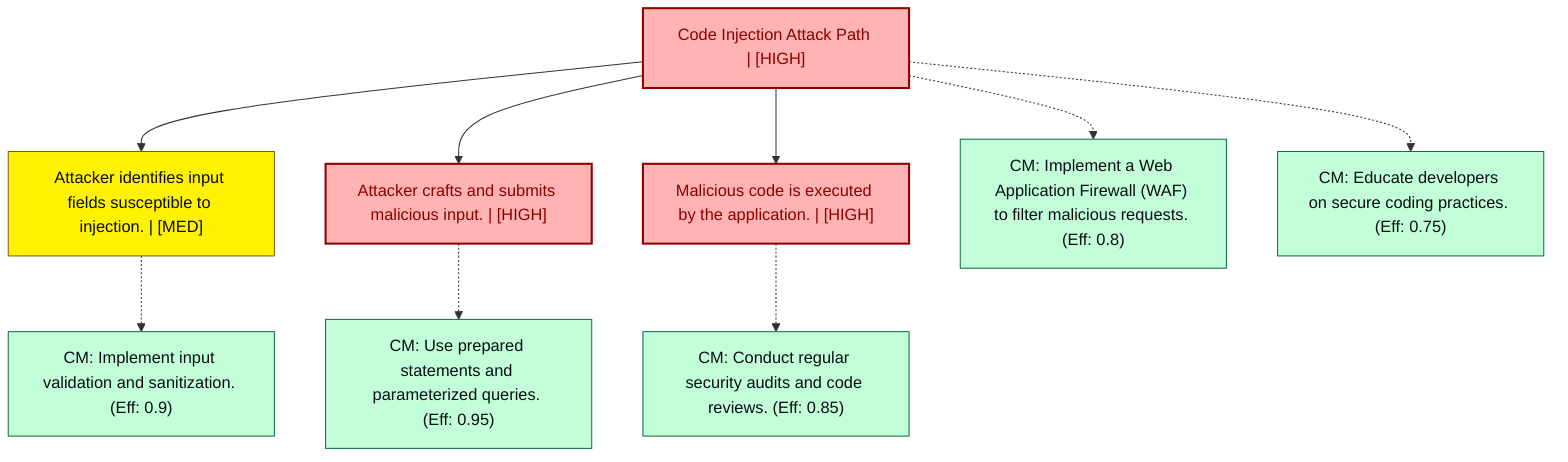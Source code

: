 graph TB
  node_01K65RAKMX5MKVJ7ZPHNZTRM85["Code Injection Attack Path | [HIGH]"]:::highRisk
  node_01K65RAKMX5MKVJ7ZPHNZTRM85-1["Attacker identifies input fields susceptible to injection. | [MED]"]:::mediumRisk
  node_01K65RAKMX5MKVJ7ZPHNZTRM85-1_cm_0["CM: Implement input validation and sanitization. (Eff: 0.9)"]:::countermeasure
  node_01K65RAKMX5MKVJ7ZPHNZTRM85-2["Attacker crafts and submits malicious input. | [HIGH]"]:::highRisk
  node_01K65RAKMX5MKVJ7ZPHNZTRM85-2_cm_0["CM: Use prepared statements and parameterized queries. (Eff: 0.95)"]:::countermeasure
  node_01K65RAKMX5MKVJ7ZPHNZTRM85-3["Malicious code is executed by the application. | [HIGH]"]:::highRisk
  node_01K65RAKMX5MKVJ7ZPHNZTRM85-3_cm_0["CM: Conduct regular security audits and code reviews. (Eff: 0.85)"]:::countermeasure
  node_01K65RAKMX5MKVJ7ZPHNZTRM85_cm_0["CM: Implement a Web Application Firewall (WAF) to filter malicious requests. (Eff: 0.8)"]:::countermeasure
  node_01K65RAKMX5MKVJ7ZPHNZTRM85_cm_1["CM: Educate developers on secure coding practices. (Eff: 0.75)"]:::countermeasure

  node_01K65RAKMX5MKVJ7ZPHNZTRM85 --> node_01K65RAKMX5MKVJ7ZPHNZTRM85-1
  node_01K65RAKMX5MKVJ7ZPHNZTRM85-1 -.-> node_01K65RAKMX5MKVJ7ZPHNZTRM85-1_cm_0
  node_01K65RAKMX5MKVJ7ZPHNZTRM85 --> node_01K65RAKMX5MKVJ7ZPHNZTRM85-2
  node_01K65RAKMX5MKVJ7ZPHNZTRM85-2 -.-> node_01K65RAKMX5MKVJ7ZPHNZTRM85-2_cm_0
  node_01K65RAKMX5MKVJ7ZPHNZTRM85 --> node_01K65RAKMX5MKVJ7ZPHNZTRM85-3
  node_01K65RAKMX5MKVJ7ZPHNZTRM85-3 -.-> node_01K65RAKMX5MKVJ7ZPHNZTRM85-3_cm_0
  node_01K65RAKMX5MKVJ7ZPHNZTRM85 -.-> node_01K65RAKMX5MKVJ7ZPHNZTRM85_cm_0
  node_01K65RAKMX5MKVJ7ZPHNZTRM85 -.-> node_01K65RAKMX5MKVJ7ZPHNZTRM85_cm_1

  classDef andNode fill:#FFB3B3,stroke:#8B0000,stroke-width:2px,color:#0B0D17
  classDef orNode fill:#C2FFD8,stroke:#106B49,stroke-width:2px,color:#0B0D17
  classDef leafNode fill:#73d1ff,stroke:#29ABE2,stroke-width:2px,color:#0B0D17
  classDef highRisk fill:#FFB3B3,color:#8B0000,stroke:#8B0000,stroke-width:2px
  classDef mediumRisk fill:#FFF200,stroke:#7A6300,stroke-width:1px,color:#0B0D17
  classDef lowRisk fill:#FFF2B3,stroke:#FFF2B3,stroke-width:1px,color:#0B0D17
  classDef countermeasure fill:#C2FFD8,stroke:#106B49,stroke-width:1px,color:#0B0D17
  classDef reference fill:#ffa1ad,stroke:#A259FF,stroke-width:1px,stroke-dasharray:3 3,color:#0B0D17
  classDef mitreNode stroke-dasharray:5 5
  classDef note fill:#ffffcc,stroke:#ffcc00,stroke-width:2px,stroke-dasharray:5 5